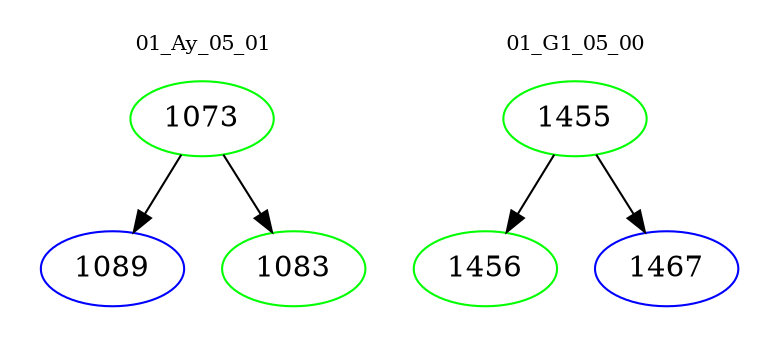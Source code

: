 digraph{
subgraph cluster_0 {
color = white
label = "01_Ay_05_01";
fontsize=10;
T0_1073 [label="1073", color="green"]
T0_1073 -> T0_1089 [color="black"]
T0_1089 [label="1089", color="blue"]
T0_1073 -> T0_1083 [color="black"]
T0_1083 [label="1083", color="green"]
}
subgraph cluster_1 {
color = white
label = "01_G1_05_00";
fontsize=10;
T1_1455 [label="1455", color="green"]
T1_1455 -> T1_1456 [color="black"]
T1_1456 [label="1456", color="green"]
T1_1455 -> T1_1467 [color="black"]
T1_1467 [label="1467", color="blue"]
}
}

